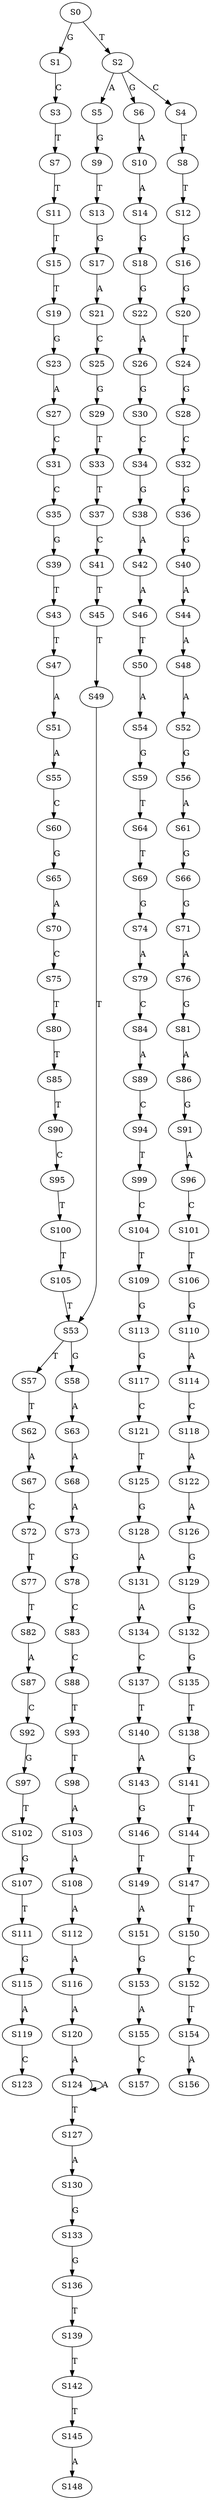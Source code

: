 strict digraph  {
	S0 -> S1 [ label = G ];
	S0 -> S2 [ label = T ];
	S1 -> S3 [ label = C ];
	S2 -> S4 [ label = C ];
	S2 -> S5 [ label = A ];
	S2 -> S6 [ label = G ];
	S3 -> S7 [ label = T ];
	S4 -> S8 [ label = T ];
	S5 -> S9 [ label = G ];
	S6 -> S10 [ label = A ];
	S7 -> S11 [ label = T ];
	S8 -> S12 [ label = T ];
	S9 -> S13 [ label = T ];
	S10 -> S14 [ label = A ];
	S11 -> S15 [ label = T ];
	S12 -> S16 [ label = G ];
	S13 -> S17 [ label = G ];
	S14 -> S18 [ label = G ];
	S15 -> S19 [ label = T ];
	S16 -> S20 [ label = G ];
	S17 -> S21 [ label = A ];
	S18 -> S22 [ label = G ];
	S19 -> S23 [ label = G ];
	S20 -> S24 [ label = T ];
	S21 -> S25 [ label = C ];
	S22 -> S26 [ label = A ];
	S23 -> S27 [ label = A ];
	S24 -> S28 [ label = G ];
	S25 -> S29 [ label = G ];
	S26 -> S30 [ label = G ];
	S27 -> S31 [ label = C ];
	S28 -> S32 [ label = C ];
	S29 -> S33 [ label = T ];
	S30 -> S34 [ label = C ];
	S31 -> S35 [ label = C ];
	S32 -> S36 [ label = G ];
	S33 -> S37 [ label = T ];
	S34 -> S38 [ label = G ];
	S35 -> S39 [ label = G ];
	S36 -> S40 [ label = G ];
	S37 -> S41 [ label = C ];
	S38 -> S42 [ label = A ];
	S39 -> S43 [ label = T ];
	S40 -> S44 [ label = A ];
	S41 -> S45 [ label = T ];
	S42 -> S46 [ label = A ];
	S43 -> S47 [ label = T ];
	S44 -> S48 [ label = A ];
	S45 -> S49 [ label = T ];
	S46 -> S50 [ label = T ];
	S47 -> S51 [ label = A ];
	S48 -> S52 [ label = A ];
	S49 -> S53 [ label = T ];
	S50 -> S54 [ label = A ];
	S51 -> S55 [ label = A ];
	S52 -> S56 [ label = G ];
	S53 -> S57 [ label = T ];
	S53 -> S58 [ label = G ];
	S54 -> S59 [ label = G ];
	S55 -> S60 [ label = C ];
	S56 -> S61 [ label = A ];
	S57 -> S62 [ label = T ];
	S58 -> S63 [ label = A ];
	S59 -> S64 [ label = T ];
	S60 -> S65 [ label = G ];
	S61 -> S66 [ label = G ];
	S62 -> S67 [ label = A ];
	S63 -> S68 [ label = A ];
	S64 -> S69 [ label = T ];
	S65 -> S70 [ label = A ];
	S66 -> S71 [ label = G ];
	S67 -> S72 [ label = C ];
	S68 -> S73 [ label = A ];
	S69 -> S74 [ label = G ];
	S70 -> S75 [ label = C ];
	S71 -> S76 [ label = A ];
	S72 -> S77 [ label = T ];
	S73 -> S78 [ label = G ];
	S74 -> S79 [ label = A ];
	S75 -> S80 [ label = T ];
	S76 -> S81 [ label = G ];
	S77 -> S82 [ label = T ];
	S78 -> S83 [ label = C ];
	S79 -> S84 [ label = C ];
	S80 -> S85 [ label = T ];
	S81 -> S86 [ label = A ];
	S82 -> S87 [ label = A ];
	S83 -> S88 [ label = C ];
	S84 -> S89 [ label = A ];
	S85 -> S90 [ label = T ];
	S86 -> S91 [ label = G ];
	S87 -> S92 [ label = C ];
	S88 -> S93 [ label = T ];
	S89 -> S94 [ label = C ];
	S90 -> S95 [ label = C ];
	S91 -> S96 [ label = A ];
	S92 -> S97 [ label = G ];
	S93 -> S98 [ label = T ];
	S94 -> S99 [ label = T ];
	S95 -> S100 [ label = T ];
	S96 -> S101 [ label = C ];
	S97 -> S102 [ label = T ];
	S98 -> S103 [ label = A ];
	S99 -> S104 [ label = C ];
	S100 -> S105 [ label = T ];
	S101 -> S106 [ label = T ];
	S102 -> S107 [ label = G ];
	S103 -> S108 [ label = A ];
	S104 -> S109 [ label = T ];
	S105 -> S53 [ label = T ];
	S106 -> S110 [ label = G ];
	S107 -> S111 [ label = T ];
	S108 -> S112 [ label = A ];
	S109 -> S113 [ label = G ];
	S110 -> S114 [ label = A ];
	S111 -> S115 [ label = G ];
	S112 -> S116 [ label = A ];
	S113 -> S117 [ label = G ];
	S114 -> S118 [ label = C ];
	S115 -> S119 [ label = A ];
	S116 -> S120 [ label = A ];
	S117 -> S121 [ label = C ];
	S118 -> S122 [ label = A ];
	S119 -> S123 [ label = C ];
	S120 -> S124 [ label = A ];
	S121 -> S125 [ label = T ];
	S122 -> S126 [ label = A ];
	S124 -> S127 [ label = T ];
	S124 -> S124 [ label = A ];
	S125 -> S128 [ label = G ];
	S126 -> S129 [ label = G ];
	S127 -> S130 [ label = A ];
	S128 -> S131 [ label = A ];
	S129 -> S132 [ label = G ];
	S130 -> S133 [ label = G ];
	S131 -> S134 [ label = A ];
	S132 -> S135 [ label = G ];
	S133 -> S136 [ label = G ];
	S134 -> S137 [ label = C ];
	S135 -> S138 [ label = T ];
	S136 -> S139 [ label = T ];
	S137 -> S140 [ label = T ];
	S138 -> S141 [ label = G ];
	S139 -> S142 [ label = T ];
	S140 -> S143 [ label = A ];
	S141 -> S144 [ label = T ];
	S142 -> S145 [ label = T ];
	S143 -> S146 [ label = G ];
	S144 -> S147 [ label = T ];
	S145 -> S148 [ label = A ];
	S146 -> S149 [ label = T ];
	S147 -> S150 [ label = T ];
	S149 -> S151 [ label = A ];
	S150 -> S152 [ label = C ];
	S151 -> S153 [ label = G ];
	S152 -> S154 [ label = T ];
	S153 -> S155 [ label = A ];
	S154 -> S156 [ label = A ];
	S155 -> S157 [ label = C ];
}
